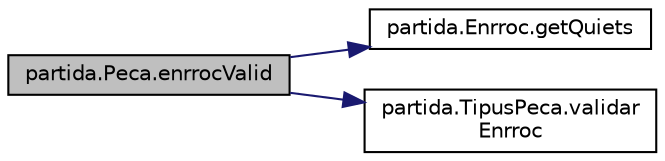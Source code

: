 digraph "partida.Peca.enrrocValid"
{
 // LATEX_PDF_SIZE
  edge [fontname="Helvetica",fontsize="10",labelfontname="Helvetica",labelfontsize="10"];
  node [fontname="Helvetica",fontsize="10",shape=record];
  rankdir="LR";
  Node1 [label="partida.Peca.enrrocValid",height=0.2,width=0.4,color="black", fillcolor="grey75", style="filled", fontcolor="black",tooltip="Validació del Enrroc mirant si és el primer Moviment."];
  Node1 -> Node2 [color="midnightblue",fontsize="10",style="solid"];
  Node2 [label="partida.Enrroc.getQuiets",height=0.2,width=0.4,color="black", fillcolor="white", style="filled",URL="$classpartida_1_1_enrroc.html#af5fd342d6f1866fc13304f4211cd542f",tooltip="Quiets."];
  Node1 -> Node3 [color="midnightblue",fontsize="10",style="solid"];
  Node3 [label="partida.TipusPeca.validar\lEnrroc",height=0.2,width=0.4,color="black", fillcolor="white", style="filled",URL="$classpartida_1_1_tipus_peca.html#a869e5932a298695ccaaa08285935b42b",tooltip="Comprova si l'enrroc és vàlid."];
}
